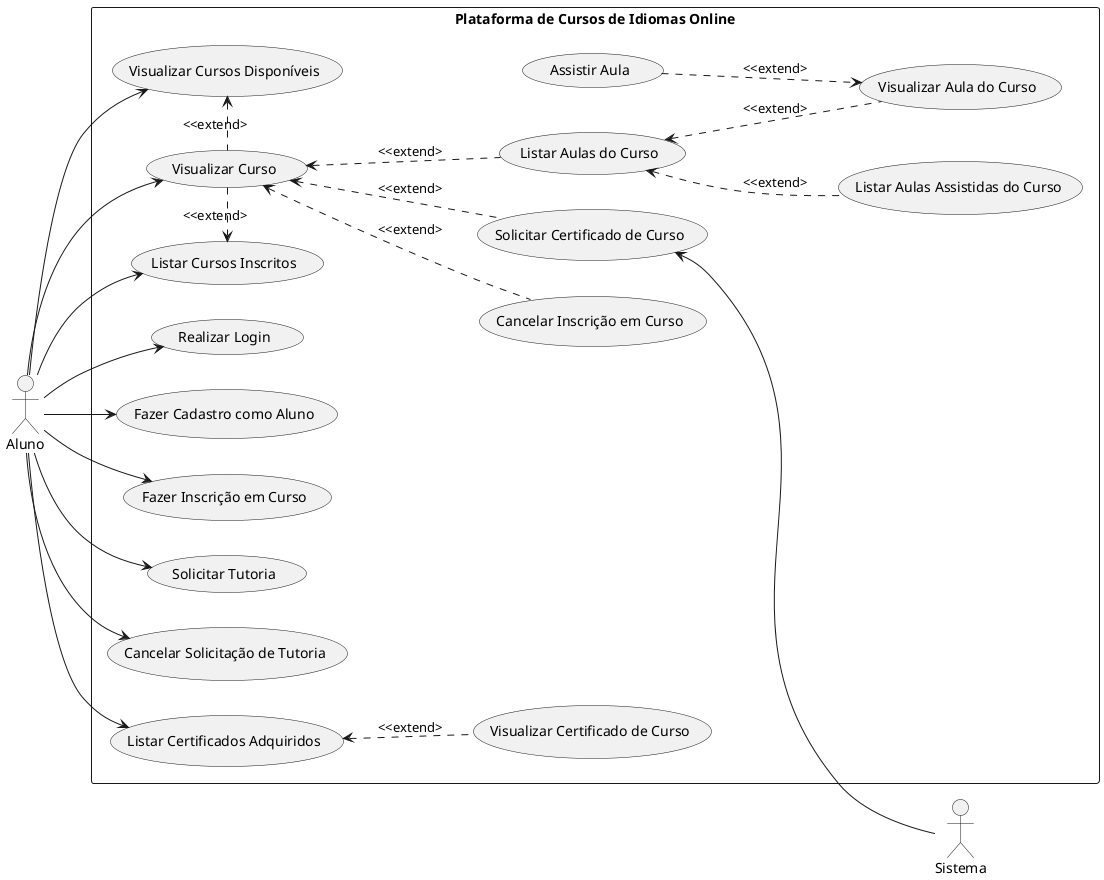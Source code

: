 @startuml "Plataforma de Cursos de Idiomas Online"
left to right direction

:Aluno: as aluno
:Sistema: as sistema


rectangle "Plataforma de Cursos de Idiomas Online"{
    (Visualizar Curso) as visualizar_curso
    (Visualizar Aula do Curso) as visualizar_aula_curso
    (Listar Aulas do Curso) as listar_aulas_curso
    (Listar Cursos Inscritos) as listar_cursos_inscritos

    (Realizar Login) as realizar_login

    (Fazer Cadastro como Aluno) as fazer_cadastro_aluno
    ' (Visualizar Perfil de Aluno) as visualizar_perfil_aluno
    ' (Atualizar Perfil de Aluno) as atualizar_perfil_aluno
    (Visualizar Cursos Disponíveis) as visualizar_cursos_disponiveis
    ' (Filtrar Listagem de Cursos) as filtrar_listagem_cursos
    ' (Buscar Curso) as buscar_curso
    (Fazer Inscrição em Curso) as fazer_inscricao_curso
    (Cancelar Inscrição em Curso) as cancelar_inscricao_curso
    (Assistir Aula) as assistir_aula
    (Listar Aulas Assistidas do Curso) as listar_aulas_assistidas_curso
    (Solicitar Tutoria) as solicitar_tutoria
    (Cancelar Solicitação de Tutoria) as cancelar_solicitacao_tutoria
    (Solicitar Certificado de Curso) as solicitar_certificado_curso
    (Visualizar Certificado de Curso) as visualizar_certificado_curso
    (Listar Certificados Adquiridos) as listar_certificados_adquiridos
    ' (Avaliar Curso) as avaliar_curso
    ' (Fazer Comentário em Chat de Aula) as fazer_comentario_chat_aula
    ' (Responder Comentário em Chat de Aula) as responder_comentario_chat_aula
}

aluno --> fazer_cadastro_aluno
aluno --> realizar_login

aluno --> visualizar_cursos_disponiveis

visualizar_cursos_disponiveis <.right. visualizar_curso: <<extend>

aluno --> listar_cursos_inscritos

listar_cursos_inscritos <.left. visualizar_curso: <<extend>

aluno --> fazer_inscricao_curso
aluno --> visualizar_curso

visualizar_curso <.down. cancelar_inscricao_curso: <<extend>
visualizar_curso <.down. listar_aulas_curso: <<extend>
visualizar_curso <.down. solicitar_certificado_curso: <<extend>

listar_aulas_curso <.down. visualizar_aula_curso: <<extend>
listar_aulas_curso <.down. listar_aulas_assistidas_curso: <<extend>

visualizar_aula_curso <.up. assistir_aula: <<extend>

aluno --> listar_certificados_adquiridos

listar_certificados_adquiridos <.down. visualizar_certificado_curso: <<extend>

aluno --> solicitar_tutoria
aluno --> cancelar_solicitacao_tutoria

sistema -up-> solicitar_certificado_curso

@enduml
